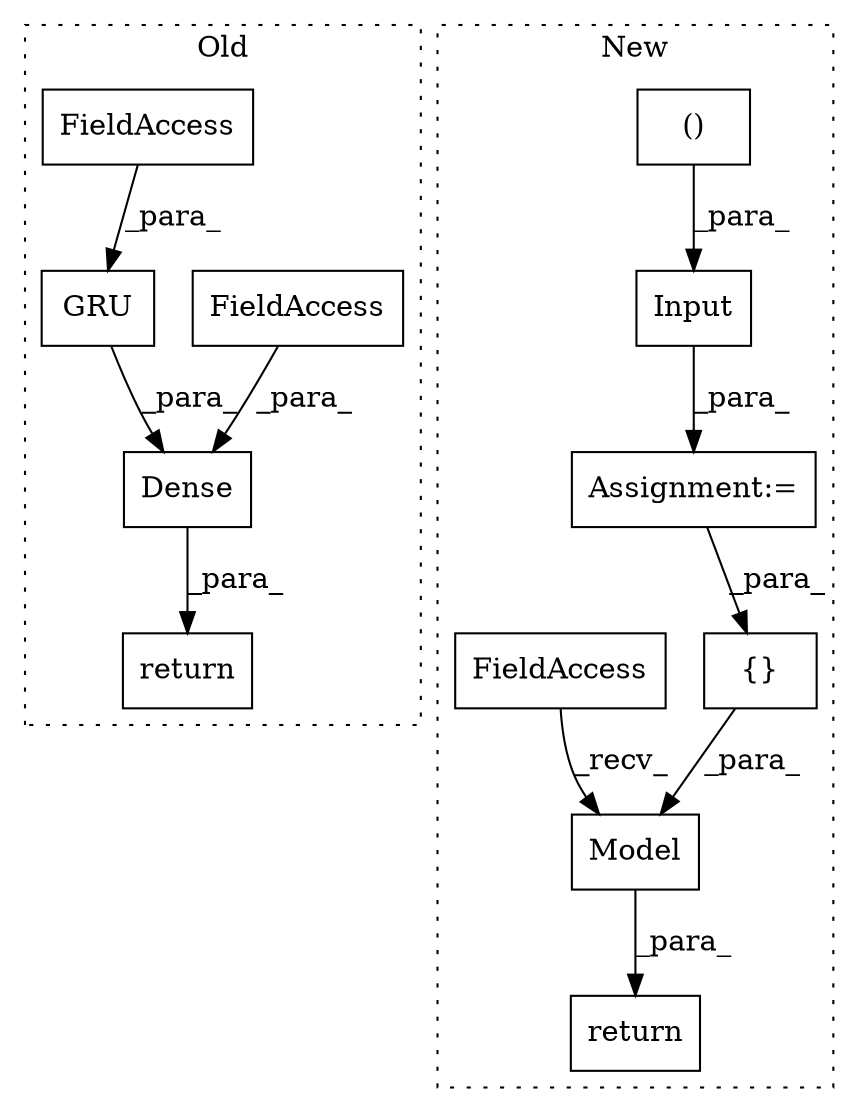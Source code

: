 digraph G {
subgraph cluster0 {
1 [label="GRU" a="32" s="2663,2719" l="4,1" shape="box"];
6 [label="Dense" a="32" s="2865,2907" l="6,1" shape="box"];
8 [label="FieldAccess" a="22" s="2871" l="25" shape="box"];
10 [label="FieldAccess" a="22" s="2667" l="25" shape="box"];
11 [label="return" a="41" s="3102" l="7" shape="box"];
label = "Old";
style="dotted";
}
subgraph cluster1 {
2 [label="()" a="106" s="4861" l="25" shape="box"];
3 [label="Input" a="32" s="4850,4904" l="11,1" shape="box"];
4 [label="Model" a="32" s="5217,5265" l="6,1" shape="box"];
5 [label="Assignment:=" a="7" s="4849" l="1" shape="box"];
7 [label="{}" a="4" s="5232,5253" l="1,1" shape="box"];
9 [label="FieldAccess" a="22" s="5200" l="16" shape="box"];
12 [label="return" a="41" s="5193" l="7" shape="box"];
label = "New";
style="dotted";
}
1 -> 6 [label="_para_"];
2 -> 3 [label="_para_"];
3 -> 5 [label="_para_"];
4 -> 12 [label="_para_"];
5 -> 7 [label="_para_"];
6 -> 11 [label="_para_"];
7 -> 4 [label="_para_"];
8 -> 6 [label="_para_"];
9 -> 4 [label="_recv_"];
10 -> 1 [label="_para_"];
}